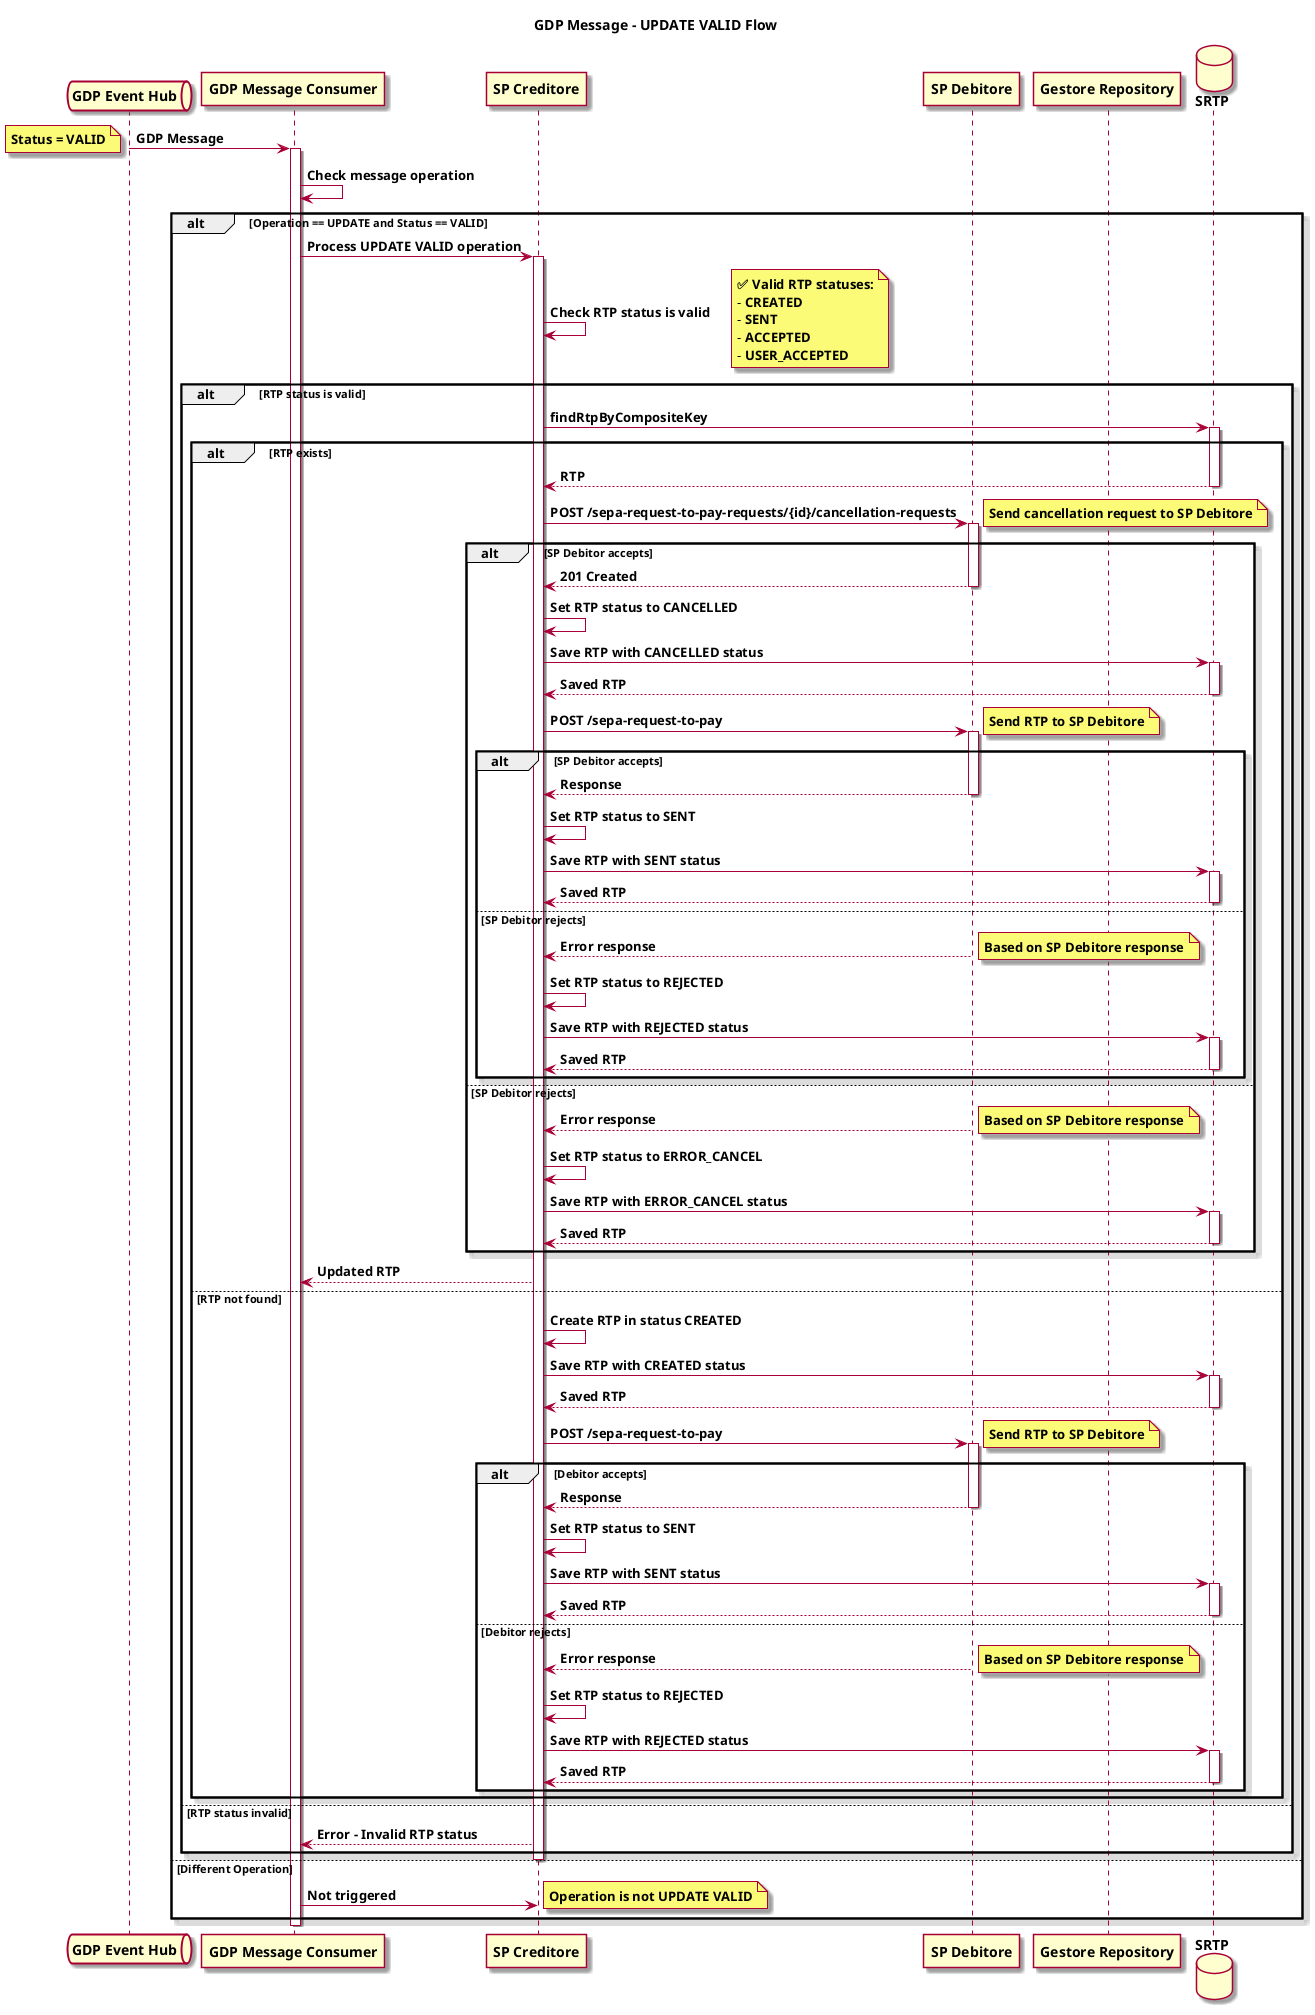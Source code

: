 @startuml
skin rose
title **GDP Message – UPDATE VALID Flow**

queue "**GDP Event Hub**" as Queue
participant "**GDP Message Consumer**" as Consumer
participant "**SP Creditore**" as SPC
participant "**SP Debitore**" as SPD
participant "**Gestore Repository**" as GR
database "**SRTP**" as SRTP

Queue -> Consumer: **GDP Message**
note left: **Status = VALID**

activate Consumer
Consumer -> Consumer: **Check message operation**

alt **Operation == UPDATE and Status == VALID**
  Consumer -> SPC: **Process UPDATE VALID operation**
  activate SPC

  SPC -> SPC: **Check RTP status is valid**
  note right
    **✅ Valid RTP statuses:**
    - **CREATED**
    - **SENT**
    - **ACCEPTED**
    - **USER_ACCEPTED**
  end note

  alt **RTP status is valid**
    SPC -> SRTP: **findRtpByCompositeKey**
    activate SRTP

    alt **RTP exists**
      SRTP --> SPC: **RTP**
      deactivate SRTP

      SPC -> SPD: **POST /sepa-request-to-pay-requests/{id}/cancellation-requests**
      note right: **Send cancellation request to SP Debitore**
      activate SPD

      alt **SP Debitor accepts**
        SPD --> SPC: **201 Created**
        deactivate SPD

        SPC -> SPC: **Set RTP status to CANCELLED**

        SPC -> SRTP: **Save RTP with CANCELLED status**
        activate SRTP
        SRTP --> SPC: **Saved RTP**
        deactivate SRTP

        SPC -> SPD: **POST /sepa-request-to-pay**
        note right: **Send RTP to SP Debitore**
        activate SPD

        alt **SP Debitor accepts**
          SPD --> SPC: **Response**
          deactivate SPD

          SPC -> SPC: **Set RTP status to SENT**

          SPC -> SRTP: **Save RTP with SENT status**
          activate SRTP
          SRTP --> SPC: **Saved RTP**
          deactivate SRTP

        else **SP Debitor rejects**
          SPD --> SPC: **Error response**
          deactivate SPD
          note right: **Based on SP Debitore response**

          SPC -> SPC: **Set RTP status to REJECTED**

          SPC -> SRTP: **Save RTP with REJECTED status**
          activate SRTP
          SRTP --> SPC: **Saved RTP**
          deactivate SRTP
        end

      else **SP Debitor rejects**
        SPD --> SPC: **Error response**
        deactivate SPD
        note right: **Based on SP Debitore response**

        SPC -> SPC: **Set RTP status to ERROR_CANCEL**

        SPC -> SRTP: **Save RTP with ERROR_CANCEL status**
        activate SRTP
        SRTP --> SPC: **Saved RTP**
        deactivate SRTP
      end

      SPC --> Consumer: **Updated RTP**

    else **RTP not found**
      deactivate SRTP

      SPC -> SPC: **Create RTP in status CREATED**

      SPC -> SRTP: **Save RTP with CREATED status**
      activate SRTP
      SRTP --> SPC: **Saved RTP**
      deactivate SRTP

      SPC -> SPD: **POST /sepa-request-to-pay**
      note right: **Send RTP to SP Debitore**
      activate SPD

      alt **Debitor accepts**
        SPD --> SPC: **Response**
        deactivate SPD

        SPC -> SPC: **Set RTP status to SENT**

        SPC -> SRTP: **Save RTP with SENT status**
        activate SRTP
        SRTP --> SPC: **Saved RTP**
        deactivate SRTP

      else **Debitor rejects**
        SPD --> SPC: **Error response**
        deactivate SPD
        note right: **Based on SP Debitore response**

        SPC -> SPC: **Set RTP status to REJECTED**

        SPC -> SRTP: **Save RTP with REJECTED status**
        activate SRTP
        SRTP --> SPC: **Saved RTP**
        deactivate SRTP
      end
    end

  else **RTP status invalid**
    SPC --> Consumer: **Error – Invalid RTP status**
  end
  deactivate SPC

else **Different Operation**
  Consumer -> SPC: **Not triggered**
  note right: **Operation is not UPDATE VALID**
end

deactivate Consumer
@enduml
